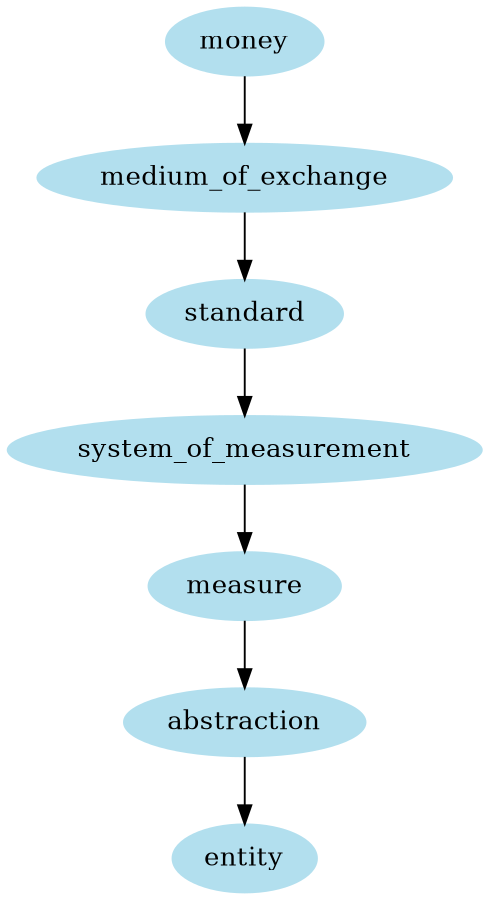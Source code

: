 digraph unix {
	node [color=lightblue2 style=filled]
	size="6,6"
	money -> medium_of_exchange
	medium_of_exchange -> standard
	standard -> system_of_measurement
	system_of_measurement -> measure
	measure -> abstraction
	abstraction -> entity
}
